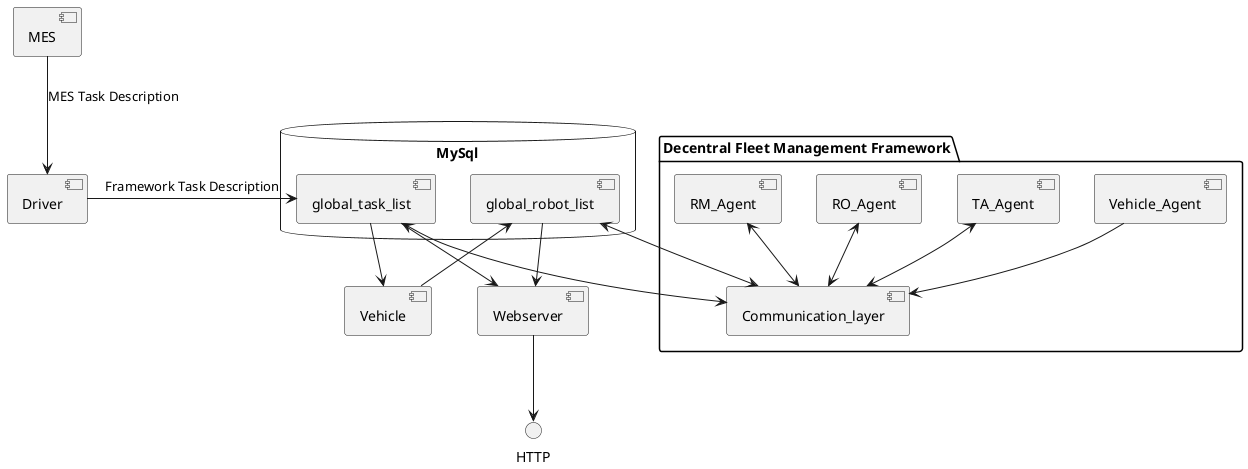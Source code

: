 @startuml connection_diagram

package "Decentral Fleet Management Framework" {

    [Communication_layer]
    [Vehicle_Agent]
    [TA_Agent]
    [RO_Agent]
    [RM_Agent]
    
}

database "MySql" {

    [global_robot_list]
    [global_task_list]

}

[global_task_list] -down-> [Vehicle]
[Vehicle] -down-> [global_robot_list]
[TA_Agent] <-down-> [Communication_layer]
[RO_Agent] <-down-> [Communication_layer]
[RM_Agent] <-down-> [Communication_layer]
[Vehicle_Agent] -down-> [Communication_layer]
[Communication_layer] <-up-> [global_task_list]
[Communication_layer] <-up-> [global_robot_list]
[global_task_list] --> [Webserver]
[global_robot_list] --> [Webserver]
[Webserver] -down-> HTTP
[MES] -down-> [Driver] : MES Task Description
[Driver] -right-> [global_task_list] : Framework Task Description

@enduml